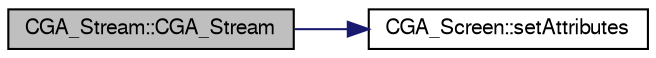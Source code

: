 digraph "CGA_Stream::CGA_Stream"
{
  bgcolor="transparent";
  edge [fontname="FreeSans",fontsize="10",labelfontname="FreeSans",labelfontsize="10"];
  node [fontname="FreeSans",fontsize="10",shape=record];
  rankdir="LR";
  Node1 [label="CGA_Stream::CGA_Stream",height=0.2,width=0.4,color="black", fillcolor="grey75", style="filled" fontcolor="black"];
  Node1 -> Node2 [color="midnightblue",fontsize="10",style="solid",fontname="FreeSans"];
  Node2 [label="CGA_Screen::setAttributes",height=0.2,width=0.4,color="black",URL="$classCGA__Screen.html#a3eb2b4abe79b48d8b7b26b85fc857691",tooltip="ändert die aktuellen Standardattribute."];
}
